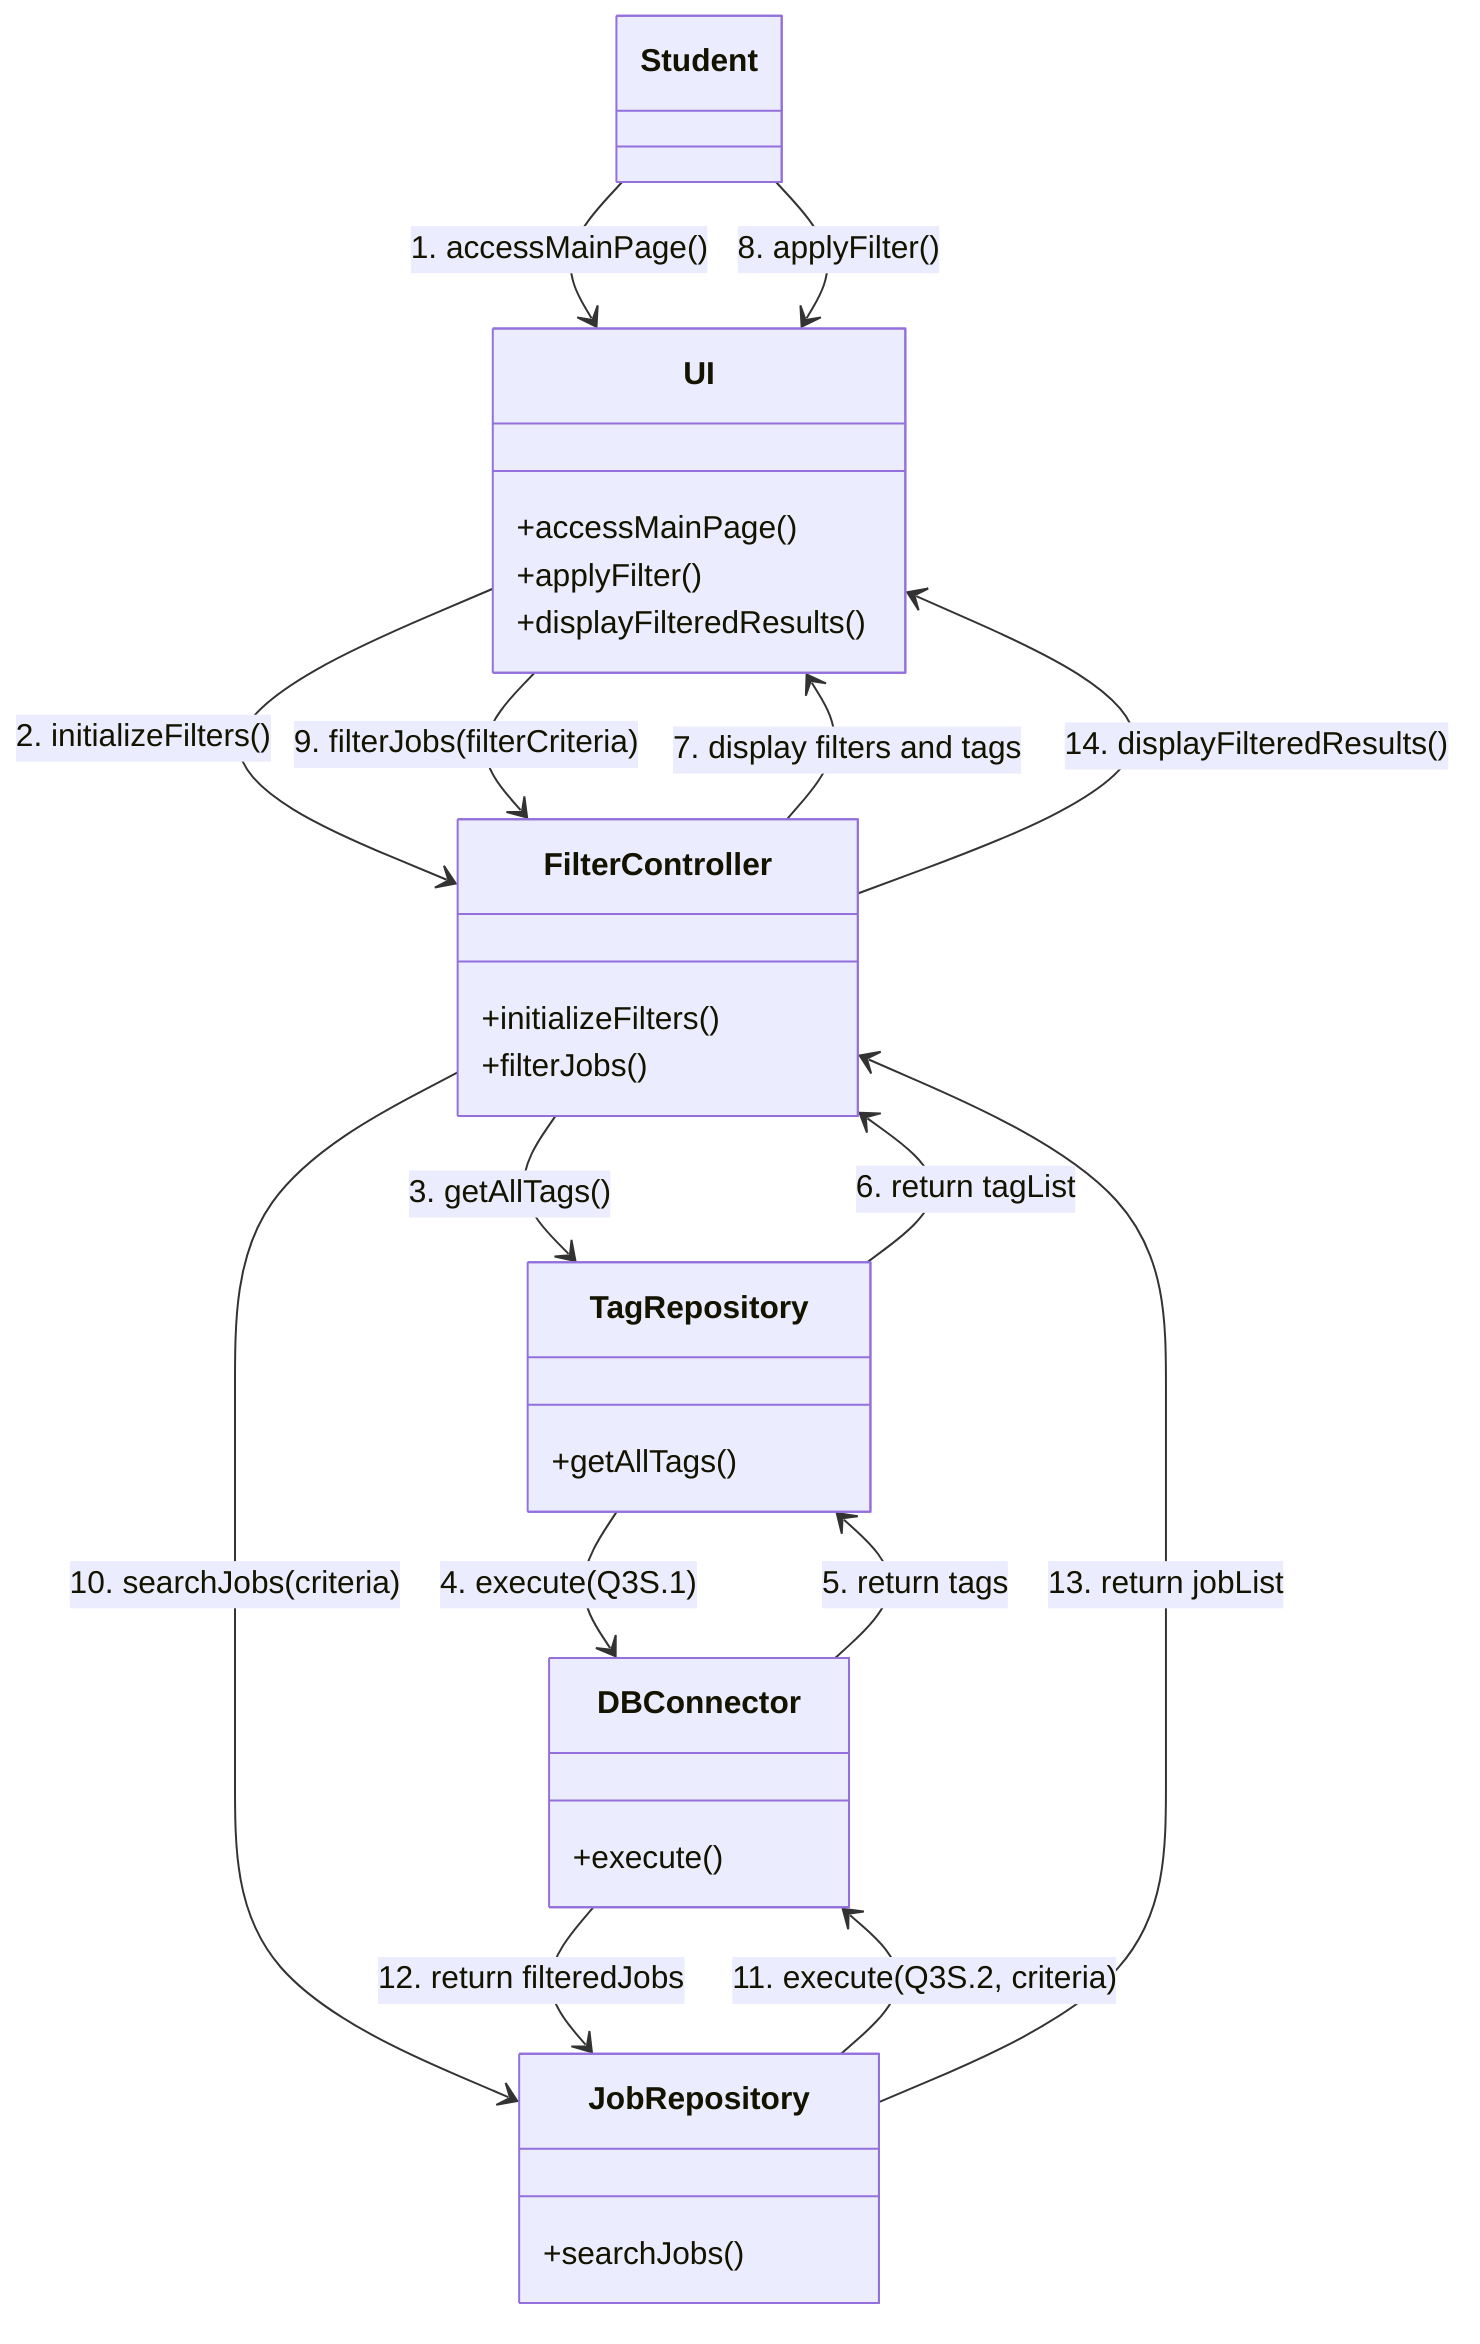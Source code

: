 classDiagram
Student --> UI: 1. accessMainPage()
UI --> FilterController: 2. initializeFilters()
FilterController --> TagRepository: 3. getAllTags()
TagRepository --> DBConnector: 4. execute(Q3S.1)
DBConnector --> TagRepository: 5. return tags
TagRepository --> FilterController: 6. return tagList
FilterController --> UI: 7. display filters and tags

Student --> UI: 8. applyFilter()
UI --> FilterController: 9. filterJobs(filterCriteria)
FilterController --> JobRepository: 10. searchJobs(criteria)
JobRepository --> DBConnector: 11. execute(Q3S.2, criteria)
DBConnector --> JobRepository: 12. return filteredJobs
JobRepository --> FilterController: 13. return jobList
FilterController --> UI: 14. displayFilteredResults()

    class Student {
    }

    class UI {
        +accessMainPage()
        +applyFilter()
        +displayFilteredResults()
    }

    class FilterController {
        +initializeFilters()
        +filterJobs()
    }

    class JobRepository {
        +searchJobs()
    }

    class TagRepository {
        +getAllTags()
    }

    class DBConnector {
        +execute()
    }